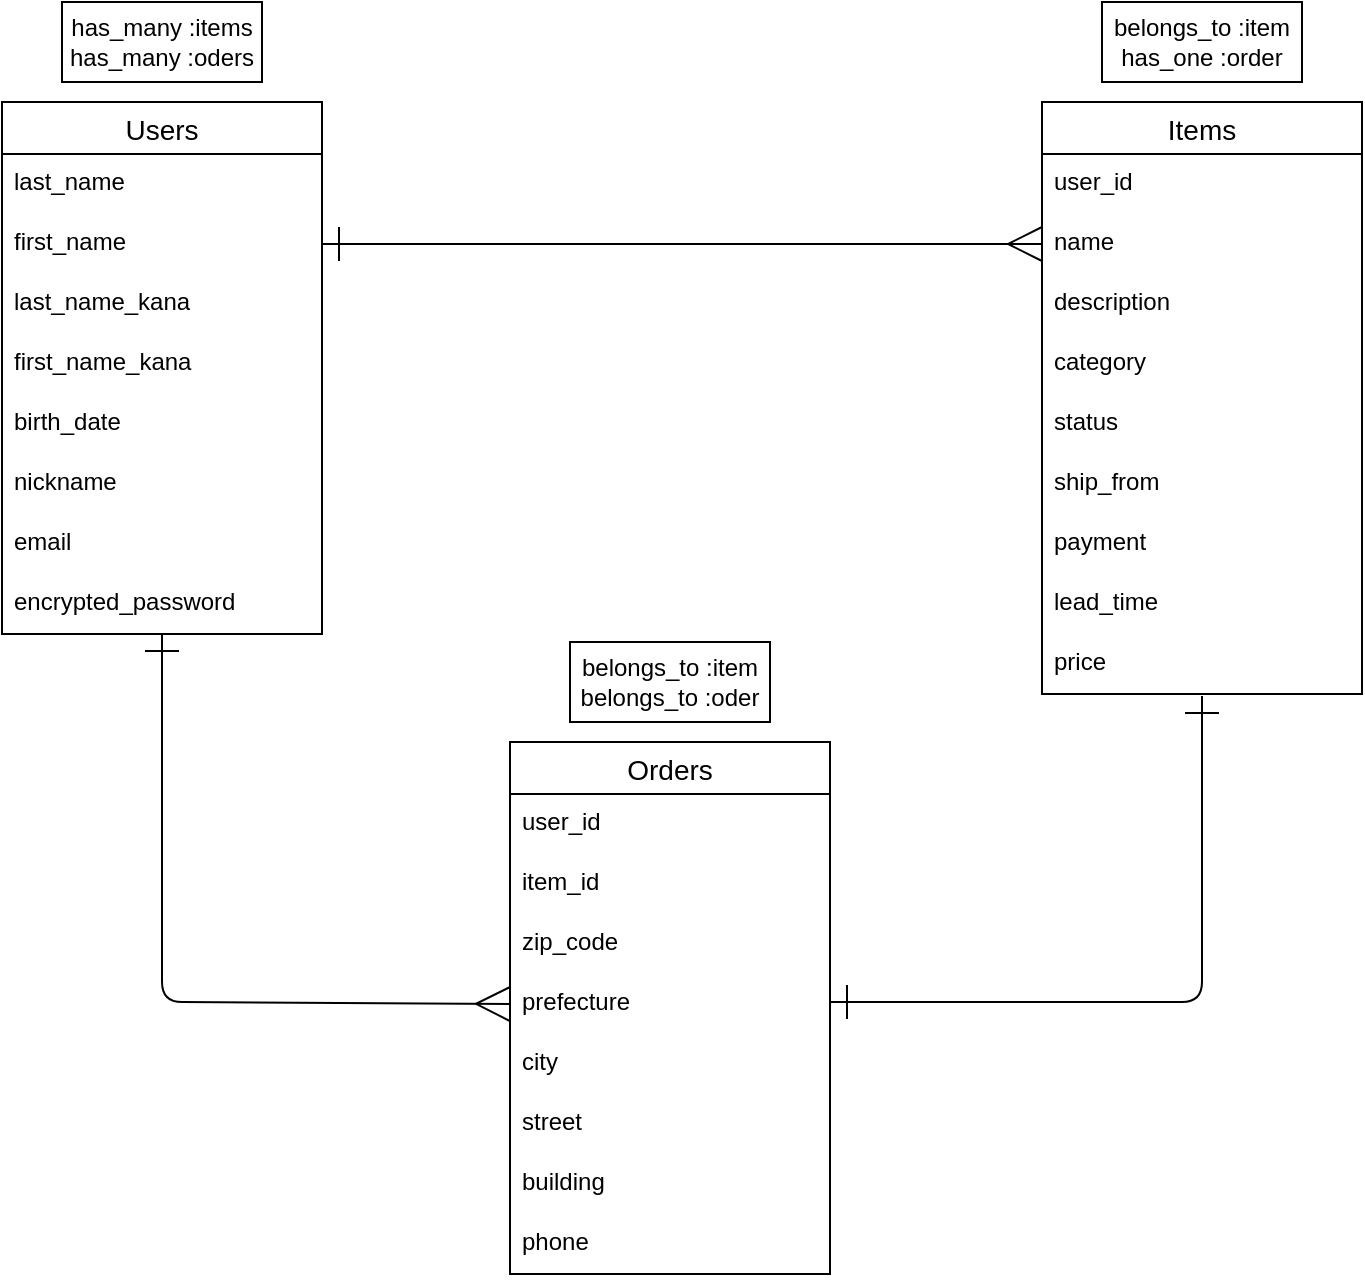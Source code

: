 <mxfile>
    <diagram id="8CImsYzmCjjrLEt7REA8" name="ページ1">
        <mxGraphModel dx="1120" dy="809" grid="1" gridSize="10" guides="1" tooltips="1" connect="1" arrows="1" fold="1" page="1" pageScale="1" pageWidth="827" pageHeight="1169" math="0" shadow="0">
            <root>
                <mxCell id="0"/>
                <mxCell id="1" parent="0"/>
                <mxCell id="hFkhZfMj9BTnbs5TOg30-5" value="Items" style="swimlane;fontStyle=0;childLayout=stackLayout;horizontal=1;startSize=26;horizontalStack=0;resizeParent=1;resizeParentMax=0;resizeLast=0;collapsible=1;marginBottom=0;align=center;fontSize=14;" vertex="1" parent="1">
                    <mxGeometry x="600" y="80" width="160" height="296" as="geometry">
                        <mxRectangle x="570" y="200" width="70" height="30" as="alternateBounds"/>
                    </mxGeometry>
                </mxCell>
                <mxCell id="hFkhZfMj9BTnbs5TOg30-38" value="user_id" style="text;strokeColor=none;fillColor=none;spacingLeft=4;spacingRight=4;overflow=hidden;rotatable=0;points=[[0,0.5],[1,0.5]];portConstraint=eastwest;fontSize=12;" vertex="1" parent="hFkhZfMj9BTnbs5TOg30-5">
                    <mxGeometry y="26" width="160" height="30" as="geometry"/>
                </mxCell>
                <mxCell id="hFkhZfMj9BTnbs5TOg30-6" value="name" style="text;strokeColor=none;fillColor=none;spacingLeft=4;spacingRight=4;overflow=hidden;rotatable=0;points=[[0,0.5],[1,0.5]];portConstraint=eastwest;fontSize=12;" vertex="1" parent="hFkhZfMj9BTnbs5TOg30-5">
                    <mxGeometry y="56" width="160" height="30" as="geometry"/>
                </mxCell>
                <mxCell id="hFkhZfMj9BTnbs5TOg30-7" value="description" style="text;strokeColor=none;fillColor=none;spacingLeft=4;spacingRight=4;overflow=hidden;rotatable=0;points=[[0,0.5],[1,0.5]];portConstraint=eastwest;fontSize=12;" vertex="1" parent="hFkhZfMj9BTnbs5TOg30-5">
                    <mxGeometry y="86" width="160" height="30" as="geometry"/>
                </mxCell>
                <mxCell id="hFkhZfMj9BTnbs5TOg30-8" value="category" style="text;strokeColor=none;fillColor=none;spacingLeft=4;spacingRight=4;overflow=hidden;rotatable=0;points=[[0,0.5],[1,0.5]];portConstraint=eastwest;fontSize=12;" vertex="1" parent="hFkhZfMj9BTnbs5TOg30-5">
                    <mxGeometry y="116" width="160" height="30" as="geometry"/>
                </mxCell>
                <mxCell id="hFkhZfMj9BTnbs5TOg30-19" value="status" style="text;strokeColor=none;fillColor=none;spacingLeft=4;spacingRight=4;overflow=hidden;rotatable=0;points=[[0,0.5],[1,0.5]];portConstraint=eastwest;fontSize=12;" vertex="1" parent="hFkhZfMj9BTnbs5TOg30-5">
                    <mxGeometry y="146" width="160" height="30" as="geometry"/>
                </mxCell>
                <mxCell id="hFkhZfMj9BTnbs5TOg30-20" value="ship_from" style="text;strokeColor=none;fillColor=none;spacingLeft=4;spacingRight=4;overflow=hidden;rotatable=0;points=[[0,0.5],[1,0.5]];portConstraint=eastwest;fontSize=12;" vertex="1" parent="hFkhZfMj9BTnbs5TOg30-5">
                    <mxGeometry y="176" width="160" height="30" as="geometry"/>
                </mxCell>
                <mxCell id="hFkhZfMj9BTnbs5TOg30-21" value="payment" style="text;strokeColor=none;fillColor=none;spacingLeft=4;spacingRight=4;overflow=hidden;rotatable=0;points=[[0,0.5],[1,0.5]];portConstraint=eastwest;fontSize=12;" vertex="1" parent="hFkhZfMj9BTnbs5TOg30-5">
                    <mxGeometry y="206" width="160" height="30" as="geometry"/>
                </mxCell>
                <mxCell id="hFkhZfMj9BTnbs5TOg30-22" value="lead_time" style="text;strokeColor=none;fillColor=none;spacingLeft=4;spacingRight=4;overflow=hidden;rotatable=0;points=[[0,0.5],[1,0.5]];portConstraint=eastwest;fontSize=12;" vertex="1" parent="hFkhZfMj9BTnbs5TOg30-5">
                    <mxGeometry y="236" width="160" height="30" as="geometry"/>
                </mxCell>
                <mxCell id="hFkhZfMj9BTnbs5TOg30-23" value="price" style="text;strokeColor=none;fillColor=none;spacingLeft=4;spacingRight=4;overflow=hidden;rotatable=0;points=[[0,0.5],[1,0.5]];portConstraint=eastwest;fontSize=12;" vertex="1" parent="hFkhZfMj9BTnbs5TOg30-5">
                    <mxGeometry y="266" width="160" height="30" as="geometry"/>
                </mxCell>
                <mxCell id="hFkhZfMj9BTnbs5TOg30-9" value="Orders" style="swimlane;fontStyle=0;childLayout=stackLayout;horizontal=1;startSize=26;horizontalStack=0;resizeParent=1;resizeParentMax=0;resizeLast=0;collapsible=1;marginBottom=0;align=center;fontSize=14;" vertex="1" parent="1">
                    <mxGeometry x="334" y="400" width="160" height="266" as="geometry"/>
                </mxCell>
                <mxCell id="hFkhZfMj9BTnbs5TOg30-40" value="user_id" style="text;strokeColor=none;fillColor=none;spacingLeft=4;spacingRight=4;overflow=hidden;rotatable=0;points=[[0,0.5],[1,0.5]];portConstraint=eastwest;fontSize=12;" vertex="1" parent="hFkhZfMj9BTnbs5TOg30-9">
                    <mxGeometry y="26" width="160" height="30" as="geometry"/>
                </mxCell>
                <mxCell id="hFkhZfMj9BTnbs5TOg30-39" value="item_id" style="text;strokeColor=none;fillColor=none;spacingLeft=4;spacingRight=4;overflow=hidden;rotatable=0;points=[[0,0.5],[1,0.5]];portConstraint=eastwest;fontSize=12;" vertex="1" parent="hFkhZfMj9BTnbs5TOg30-9">
                    <mxGeometry y="56" width="160" height="30" as="geometry"/>
                </mxCell>
                <mxCell id="hFkhZfMj9BTnbs5TOg30-10" value="zip_code" style="text;strokeColor=none;fillColor=none;spacingLeft=4;spacingRight=4;overflow=hidden;rotatable=0;points=[[0,0.5],[1,0.5]];portConstraint=eastwest;fontSize=12;" vertex="1" parent="hFkhZfMj9BTnbs5TOg30-9">
                    <mxGeometry y="86" width="160" height="30" as="geometry"/>
                </mxCell>
                <mxCell id="hFkhZfMj9BTnbs5TOg30-11" value="prefecture" style="text;strokeColor=none;fillColor=none;spacingLeft=4;spacingRight=4;overflow=hidden;rotatable=0;points=[[0,0.5],[1,0.5]];portConstraint=eastwest;fontSize=12;" vertex="1" parent="hFkhZfMj9BTnbs5TOg30-9">
                    <mxGeometry y="116" width="160" height="30" as="geometry"/>
                </mxCell>
                <mxCell id="hFkhZfMj9BTnbs5TOg30-12" value="city" style="text;strokeColor=none;fillColor=none;spacingLeft=4;spacingRight=4;overflow=hidden;rotatable=0;points=[[0,0.5],[1,0.5]];portConstraint=eastwest;fontSize=12;" vertex="1" parent="hFkhZfMj9BTnbs5TOg30-9">
                    <mxGeometry y="146" width="160" height="30" as="geometry"/>
                </mxCell>
                <mxCell id="hFkhZfMj9BTnbs5TOg30-24" value="street" style="text;strokeColor=none;fillColor=none;spacingLeft=4;spacingRight=4;overflow=hidden;rotatable=0;points=[[0,0.5],[1,0.5]];portConstraint=eastwest;fontSize=12;" vertex="1" parent="hFkhZfMj9BTnbs5TOg30-9">
                    <mxGeometry y="176" width="160" height="30" as="geometry"/>
                </mxCell>
                <mxCell id="hFkhZfMj9BTnbs5TOg30-25" value="building" style="text;strokeColor=none;fillColor=none;spacingLeft=4;spacingRight=4;overflow=hidden;rotatable=0;points=[[0,0.5],[1,0.5]];portConstraint=eastwest;fontSize=12;" vertex="1" parent="hFkhZfMj9BTnbs5TOg30-9">
                    <mxGeometry y="206" width="160" height="30" as="geometry"/>
                </mxCell>
                <mxCell id="hFkhZfMj9BTnbs5TOg30-26" value="phone" style="text;strokeColor=none;fillColor=none;spacingLeft=4;spacingRight=4;overflow=hidden;rotatable=0;points=[[0,0.5],[1,0.5]];portConstraint=eastwest;fontSize=12;" vertex="1" parent="hFkhZfMj9BTnbs5TOg30-9">
                    <mxGeometry y="236" width="160" height="30" as="geometry"/>
                </mxCell>
                <mxCell id="hFkhZfMj9BTnbs5TOg30-1" value="Users" style="swimlane;fontStyle=0;childLayout=stackLayout;horizontal=1;startSize=26;horizontalStack=0;resizeParent=1;resizeParentMax=0;resizeLast=0;collapsible=1;marginBottom=0;align=center;fontSize=14;" vertex="1" parent="1">
                    <mxGeometry x="80" y="80" width="160" height="266" as="geometry"/>
                </mxCell>
                <mxCell id="hFkhZfMj9BTnbs5TOg30-46" value="last_name" style="text;strokeColor=none;fillColor=none;spacingLeft=4;spacingRight=4;overflow=hidden;rotatable=0;points=[[0,0.5],[1,0.5]];portConstraint=eastwest;fontSize=12;" vertex="1" parent="hFkhZfMj9BTnbs5TOg30-1">
                    <mxGeometry y="26" width="160" height="30" as="geometry"/>
                </mxCell>
                <mxCell id="hFkhZfMj9BTnbs5TOg30-45" value="first_name" style="text;strokeColor=none;fillColor=none;spacingLeft=4;spacingRight=4;overflow=hidden;rotatable=0;points=[[0,0.5],[1,0.5]];portConstraint=eastwest;fontSize=12;" vertex="1" parent="hFkhZfMj9BTnbs5TOg30-1">
                    <mxGeometry y="56" width="160" height="30" as="geometry"/>
                </mxCell>
                <mxCell id="hFkhZfMj9BTnbs5TOg30-44" value="last_name_kana" style="text;strokeColor=none;fillColor=none;spacingLeft=4;spacingRight=4;overflow=hidden;rotatable=0;points=[[0,0.5],[1,0.5]];portConstraint=eastwest;fontSize=12;" vertex="1" parent="hFkhZfMj9BTnbs5TOg30-1">
                    <mxGeometry y="86" width="160" height="30" as="geometry"/>
                </mxCell>
                <mxCell id="hFkhZfMj9BTnbs5TOg30-43" value="first_name_kana" style="text;strokeColor=none;fillColor=none;spacingLeft=4;spacingRight=4;overflow=hidden;rotatable=0;points=[[0,0.5],[1,0.5]];portConstraint=eastwest;fontSize=12;" vertex="1" parent="hFkhZfMj9BTnbs5TOg30-1">
                    <mxGeometry y="116" width="160" height="30" as="geometry"/>
                </mxCell>
                <mxCell id="hFkhZfMj9BTnbs5TOg30-42" value="birth_date" style="text;strokeColor=none;fillColor=none;spacingLeft=4;spacingRight=4;overflow=hidden;rotatable=0;points=[[0,0.5],[1,0.5]];portConstraint=eastwest;fontSize=12;" vertex="1" parent="hFkhZfMj9BTnbs5TOg30-1">
                    <mxGeometry y="146" width="160" height="30" as="geometry"/>
                </mxCell>
                <mxCell id="hFkhZfMj9BTnbs5TOg30-2" value="nickname" style="text;strokeColor=none;fillColor=none;spacingLeft=4;spacingRight=4;overflow=hidden;rotatable=0;points=[[0,0.5],[1,0.5]];portConstraint=eastwest;fontSize=12;" vertex="1" parent="hFkhZfMj9BTnbs5TOg30-1">
                    <mxGeometry y="176" width="160" height="30" as="geometry"/>
                </mxCell>
                <mxCell id="hFkhZfMj9BTnbs5TOg30-3" value="email" style="text;strokeColor=none;fillColor=none;spacingLeft=4;spacingRight=4;overflow=hidden;rotatable=0;points=[[0,0.5],[1,0.5]];portConstraint=eastwest;fontSize=12;" vertex="1" parent="hFkhZfMj9BTnbs5TOg30-1">
                    <mxGeometry y="206" width="160" height="30" as="geometry"/>
                </mxCell>
                <mxCell id="hFkhZfMj9BTnbs5TOg30-4" value="encrypted_password" style="text;strokeColor=none;fillColor=none;spacingLeft=4;spacingRight=4;overflow=hidden;rotatable=0;points=[[0,0.5],[1,0.5]];portConstraint=eastwest;fontSize=12;" vertex="1" parent="hFkhZfMj9BTnbs5TOg30-1">
                    <mxGeometry y="236" width="160" height="30" as="geometry"/>
                </mxCell>
                <mxCell id="hFkhZfMj9BTnbs5TOg30-29" style="edgeStyle=none;html=1;entryX=0;entryY=0.5;entryDx=0;entryDy=0;exitX=0.5;exitY=1;exitDx=0;exitDy=0;exitPerimeter=0;endArrow=ERmany;endFill=0;startArrow=ERone;startFill=0;endSize=15;startSize=15;" edge="1" parent="1" source="hFkhZfMj9BTnbs5TOg30-4" target="hFkhZfMj9BTnbs5TOg30-11">
                    <mxGeometry relative="1" as="geometry">
                        <mxPoint x="160" y="390" as="targetPoint"/>
                        <mxPoint x="160" y="220" as="sourcePoint"/>
                        <Array as="points">
                            <mxPoint x="160" y="530"/>
                        </Array>
                    </mxGeometry>
                </mxCell>
                <mxCell id="hFkhZfMj9BTnbs5TOg30-30" style="edgeStyle=none;html=1;entryX=0;entryY=0.5;entryDx=0;entryDy=0;endArrow=ERmany;endFill=0;startArrow=ERone;startFill=0;endSize=15;startSize=15;exitX=1;exitY=0.5;exitDx=0;exitDy=0;" edge="1" parent="1" source="hFkhZfMj9BTnbs5TOg30-45" target="hFkhZfMj9BTnbs5TOg30-6">
                    <mxGeometry relative="1" as="geometry">
                        <mxPoint x="571" y="151" as="targetPoint"/>
                        <mxPoint x="257" y="151" as="sourcePoint"/>
                        <Array as="points"/>
                    </mxGeometry>
                </mxCell>
                <mxCell id="hFkhZfMj9BTnbs5TOg30-31" style="edgeStyle=none;html=1;entryX=1;entryY=0.5;entryDx=0;entryDy=0;endArrow=ERone;endFill=0;startArrow=ERone;startFill=0;endSize=15;startSize=15;exitX=0.5;exitY=1.067;exitDx=0;exitDy=0;exitPerimeter=0;" edge="1" parent="1">
                    <mxGeometry relative="1" as="geometry">
                        <mxPoint x="494" y="530" as="targetPoint"/>
                        <mxPoint x="680" y="377.01" as="sourcePoint"/>
                        <Array as="points">
                            <mxPoint x="680" y="530"/>
                        </Array>
                    </mxGeometry>
                </mxCell>
                <mxCell id="hFkhZfMj9BTnbs5TOg30-35" value="has_many :items&lt;br&gt;has_many :oders" style="whiteSpace=wrap;html=1;align=center;" vertex="1" parent="1">
                    <mxGeometry x="110" y="30" width="100" height="40" as="geometry"/>
                </mxCell>
                <mxCell id="hFkhZfMj9BTnbs5TOg30-36" value="belongs_to :item&lt;br&gt;has_one :order&lt;span style=&quot;color: rgba(0, 0, 0, 0); font-family: monospace; font-size: 0px; text-align: start;&quot;&gt;%3CmxGraphModel%3E%3Croot%3E%3CmxCell%20id%3D%220%22%2F%3E%3CmxCell%20id%3D%221%22%20parent%3D%220%22%2F%3E%3CmxCell%20id%3D%222%22%20value%3D%22has_many%20%3Aitems%26lt%3Bbr%26gt%3Bhas_many%20%3Aoders%22%20style%3D%22whiteSpace%3Dwrap%3Bhtml%3D1%3Balign%3Dcenter%3B%22%20vertex%3D%221%22%20parent%3D%221%22%3E%3CmxGeometry%20x%3D%22110%22%20y%3D%2230%22%20width%3D%22100%22%20height%3D%2240%22%20as%3D%22geometry%22%2F%3E%3C%2FmxCell%3E%3C%2Froot%3E%3C%2FmxGraphModel%3E&lt;/span&gt;&lt;span style=&quot;color: rgba(0, 0, 0, 0); font-family: monospace; font-size: 0px; text-align: start;&quot;&gt;%3CmxGraphModel%3E%3Croot%3E%3CmxCell%20id%3D%220%22%2F%3E%3CmxCell%20id%3D%221%22%20parent%3D%220%22%2F%3E%3CmxCell%20id%3D%222%22%20value%3D%22has_many%20%3Aitems%26lt%3Bbr%26gt%3Bhas_many%20%3Aoders%22%20style%3D%22whiteSpace%3Dwrap%3Bhtml%3D1%3Balign%3Dcenter%3B%22%20vertex%3D%221%22%20parent%3D%221%22%3E%3CmxGeometry%20x%3D%22110%22%20y%3D%2230%22%20width%3D%22100%22%20height%3D%2240%22%20as%3D%22geometry%22%2F%3E%3C%2FmxCell%3E%3C%2Froot%3E%3C%2FmxGraphModel%3E&lt;/span&gt;" style="whiteSpace=wrap;html=1;align=center;" vertex="1" parent="1">
                    <mxGeometry x="630" y="30" width="100" height="40" as="geometry"/>
                </mxCell>
                <mxCell id="hFkhZfMj9BTnbs5TOg30-37" value="belongs_to :item&lt;br&gt;belongs_to :oder&lt;span style=&quot;color: rgba(0, 0, 0, 0); font-family: monospace; font-size: 0px; text-align: start;&quot;&gt;%3CmxGraphModel%3E%3Croot%3E%3CmxCell%20id%3D%220%22%2F%3E%3CmxCell%20id%3D%221%22%20parent%3D%220%22%2F%3E%3CmxCell%20id%3D%222%22%20value%3D%22has_many%20%3Aitems%26lt%3Bbr%26gt%3Bhas_many%20%3Aoders%22%20style%3D%22whiteSpace%3Dwrap%3Bhtml%3D1%3Balign%3Dcenter%3B%22%20vertex%3D%221%22%20parent%3D%221%22%3E%3CmxGeometry%20x%3D%22110%22%20y%3D%2230%22%20width%3D%22100%22%20height%3D%2240%22%20as%3D%22geometry%22%2F%3E%3C%2FmxCell%3E%3C%2Froot%3E%3C%2FmxGraphModel%3E&lt;/span&gt;&lt;span style=&quot;color: rgba(0, 0, 0, 0); font-family: monospace; font-size: 0px; text-align: start;&quot;&gt;%3CmxGraphModel%3E%3Croot%3E%3CmxCell%20id%3D%220%22%2F%3E%3CmxCell%20id%3D%221%22%20parent%3D%220%22%2F%3E%3CmxCell%20id%3D%222%22%20value%3D%22has_many%20%3Aitems%26lt%3Bbr%26gt%3Bhas_many%20%3Aoders%22%20style%3D%22whiteSpace%3Dwrap%3Bhtml%3D1%3Balign%3Dcenter%3B%22%20vertex%3D%221%22%20parent%3D%221%22%3E%3CmxGeometry%20x%3D%22110%22%20y%3D%2230%22%20width%3D%22100%22%20height%3D%2240%22%20as%3D%22geometry%22%2F%3E%3C%2FmxCell%3E%3C%2Froot%3E%3C%2FmxGraphModel%3E&lt;/span&gt;" style="whiteSpace=wrap;html=1;align=center;" vertex="1" parent="1">
                    <mxGeometry x="364" y="350" width="100" height="40" as="geometry"/>
                </mxCell>
            </root>
        </mxGraphModel>
    </diagram>
</mxfile>